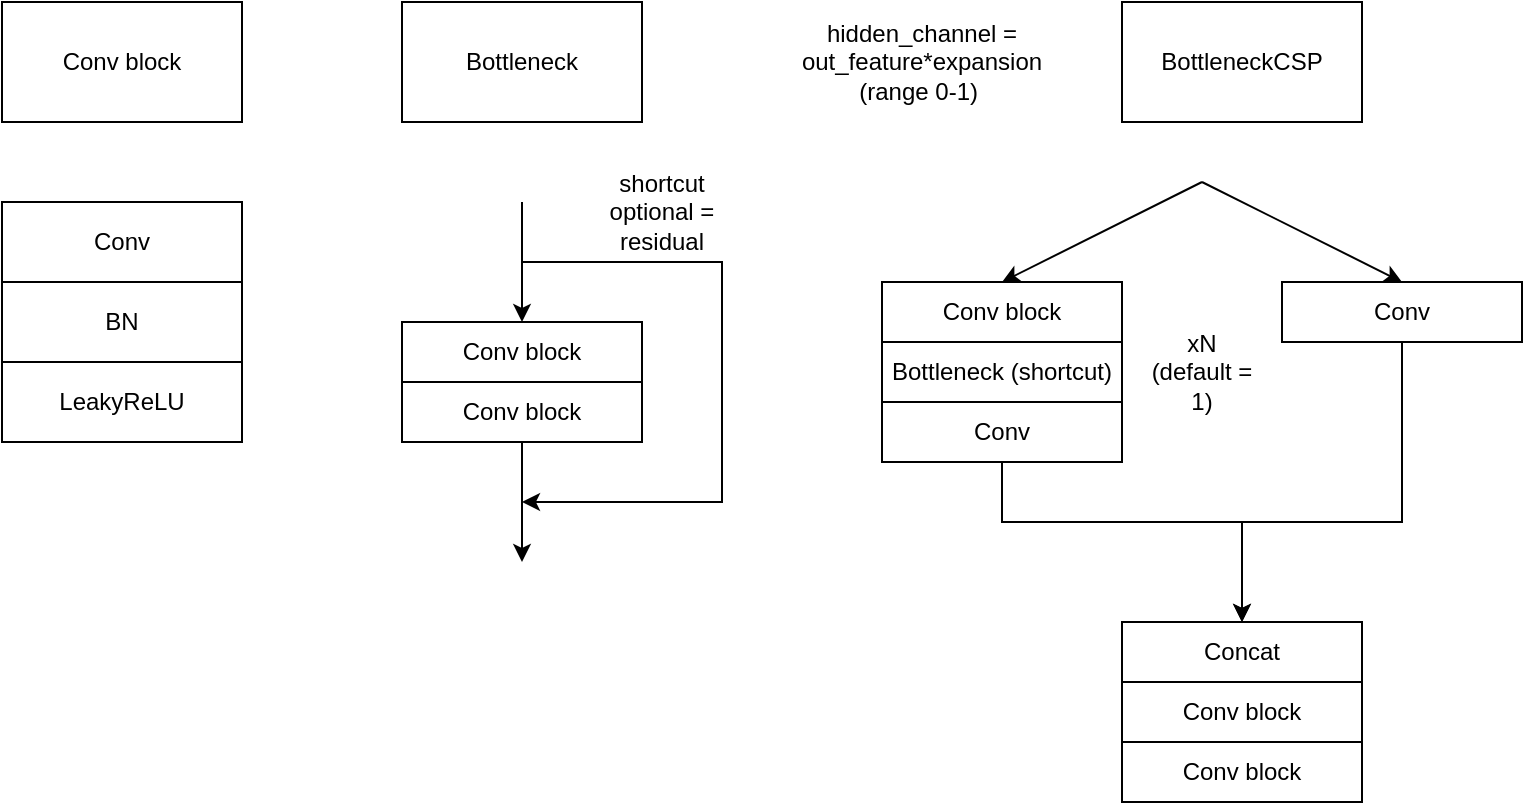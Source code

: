 <mxfile version="16.2.4" type="device"><diagram id="fh45Y9f6PfGNe5Ss9MRh" name="Page-1"><mxGraphModel dx="868" dy="492" grid="1" gridSize="10" guides="1" tooltips="1" connect="1" arrows="1" fold="1" page="1" pageScale="1" pageWidth="827" pageHeight="1169" math="0" shadow="0"><root><mxCell id="0"/><mxCell id="1" parent="0"/><mxCell id="KULn_k5A3_vAFwoX-3ht-1" value="Conv" style="rounded=0;whiteSpace=wrap;html=1;" vertex="1" parent="1"><mxGeometry x="80" y="120" width="120" height="40" as="geometry"/></mxCell><mxCell id="KULn_k5A3_vAFwoX-3ht-2" value="BN" style="rounded=0;whiteSpace=wrap;html=1;" vertex="1" parent="1"><mxGeometry x="80" y="160" width="120" height="40" as="geometry"/></mxCell><mxCell id="KULn_k5A3_vAFwoX-3ht-3" value="LeakyReLU" style="rounded=0;whiteSpace=wrap;html=1;" vertex="1" parent="1"><mxGeometry x="80" y="200" width="120" height="40" as="geometry"/></mxCell><mxCell id="KULn_k5A3_vAFwoX-3ht-4" value="Conv block" style="rounded=0;whiteSpace=wrap;html=1;" vertex="1" parent="1"><mxGeometry x="80" y="20" width="120" height="60" as="geometry"/></mxCell><mxCell id="KULn_k5A3_vAFwoX-3ht-5" value="Conv block" style="rounded=0;whiteSpace=wrap;html=1;" vertex="1" parent="1"><mxGeometry x="280" y="180" width="120" height="30" as="geometry"/></mxCell><mxCell id="KULn_k5A3_vAFwoX-3ht-9" style="edgeStyle=orthogonalEdgeStyle;rounded=0;orthogonalLoop=1;jettySize=auto;html=1;" edge="1" parent="1" source="KULn_k5A3_vAFwoX-3ht-6"><mxGeometry relative="1" as="geometry"><mxPoint x="340" y="300" as="targetPoint"/></mxGeometry></mxCell><mxCell id="KULn_k5A3_vAFwoX-3ht-6" value="Conv block" style="rounded=0;whiteSpace=wrap;html=1;" vertex="1" parent="1"><mxGeometry x="280" y="210" width="120" height="30" as="geometry"/></mxCell><mxCell id="KULn_k5A3_vAFwoX-3ht-7" value="Bottleneck" style="rounded=0;whiteSpace=wrap;html=1;" vertex="1" parent="1"><mxGeometry x="280" y="20" width="120" height="60" as="geometry"/></mxCell><mxCell id="KULn_k5A3_vAFwoX-3ht-8" value="" style="endArrow=classic;html=1;rounded=0;entryX=0.5;entryY=0;entryDx=0;entryDy=0;" edge="1" parent="1" target="KULn_k5A3_vAFwoX-3ht-5"><mxGeometry width="50" height="50" relative="1" as="geometry"><mxPoint x="340" y="120" as="sourcePoint"/><mxPoint x="440" y="230" as="targetPoint"/></mxGeometry></mxCell><mxCell id="KULn_k5A3_vAFwoX-3ht-10" value="" style="endArrow=classic;html=1;rounded=0;" edge="1" parent="1"><mxGeometry width="50" height="50" relative="1" as="geometry"><mxPoint x="340" y="150" as="sourcePoint"/><mxPoint x="340" y="270" as="targetPoint"/><Array as="points"><mxPoint x="440" y="150"/><mxPoint x="440" y="230"/><mxPoint x="440" y="270"/></Array></mxGeometry></mxCell><mxCell id="KULn_k5A3_vAFwoX-3ht-11" value="Conv block" style="rounded=0;whiteSpace=wrap;html=1;" vertex="1" parent="1"><mxGeometry x="520" y="160" width="120" height="30" as="geometry"/></mxCell><mxCell id="KULn_k5A3_vAFwoX-3ht-29" style="edgeStyle=orthogonalEdgeStyle;rounded=0;orthogonalLoop=1;jettySize=auto;html=1;entryX=0.5;entryY=0;entryDx=0;entryDy=0;" edge="1" parent="1" source="KULn_k5A3_vAFwoX-3ht-12" target="KULn_k5A3_vAFwoX-3ht-27"><mxGeometry relative="1" as="geometry"><Array as="points"><mxPoint x="780" y="280"/><mxPoint x="700" y="280"/></Array></mxGeometry></mxCell><mxCell id="KULn_k5A3_vAFwoX-3ht-12" value="Conv" style="rounded=0;whiteSpace=wrap;html=1;" vertex="1" parent="1"><mxGeometry x="720" y="160" width="120" height="30" as="geometry"/></mxCell><mxCell id="KULn_k5A3_vAFwoX-3ht-28" style="edgeStyle=orthogonalEdgeStyle;rounded=0;orthogonalLoop=1;jettySize=auto;html=1;entryX=0.5;entryY=0;entryDx=0;entryDy=0;" edge="1" parent="1" source="KULn_k5A3_vAFwoX-3ht-13" target="KULn_k5A3_vAFwoX-3ht-27"><mxGeometry relative="1" as="geometry"><Array as="points"><mxPoint x="580" y="280"/><mxPoint x="700" y="280"/></Array></mxGeometry></mxCell><mxCell id="KULn_k5A3_vAFwoX-3ht-13" value="Conv" style="rounded=0;whiteSpace=wrap;html=1;" vertex="1" parent="1"><mxGeometry x="520" y="220" width="120" height="30" as="geometry"/></mxCell><mxCell id="KULn_k5A3_vAFwoX-3ht-14" value="Bottleneck (shortcut)" style="rounded=0;whiteSpace=wrap;html=1;" vertex="1" parent="1"><mxGeometry x="520" y="190" width="120" height="30" as="geometry"/></mxCell><mxCell id="KULn_k5A3_vAFwoX-3ht-17" value="hidden_channel = out_feature*expansion (range 0-1)&amp;nbsp;" style="text;html=1;strokeColor=none;fillColor=none;align=center;verticalAlign=middle;whiteSpace=wrap;rounded=0;" vertex="1" parent="1"><mxGeometry x="470" y="30" width="140" height="40" as="geometry"/></mxCell><mxCell id="KULn_k5A3_vAFwoX-3ht-18" value="BottleneckCSP" style="rounded=0;whiteSpace=wrap;html=1;" vertex="1" parent="1"><mxGeometry x="640" y="20" width="120" height="60" as="geometry"/></mxCell><mxCell id="KULn_k5A3_vAFwoX-3ht-21" value="shortcut optional = residual" style="text;html=1;strokeColor=none;fillColor=none;align=center;verticalAlign=middle;whiteSpace=wrap;rounded=0;" vertex="1" parent="1"><mxGeometry x="380" y="110" width="60" height="30" as="geometry"/></mxCell><mxCell id="KULn_k5A3_vAFwoX-3ht-24" value="Conv block" style="rounded=0;whiteSpace=wrap;html=1;" vertex="1" parent="1"><mxGeometry x="640" y="360" width="120" height="30" as="geometry"/></mxCell><mxCell id="KULn_k5A3_vAFwoX-3ht-27" value="Concat" style="rounded=0;whiteSpace=wrap;html=1;" vertex="1" parent="1"><mxGeometry x="640" y="330" width="120" height="30" as="geometry"/></mxCell><mxCell id="KULn_k5A3_vAFwoX-3ht-30" value="xN (default = 1)" style="text;html=1;strokeColor=none;fillColor=none;align=center;verticalAlign=middle;whiteSpace=wrap;rounded=0;" vertex="1" parent="1"><mxGeometry x="650" y="190" width="60" height="30" as="geometry"/></mxCell><mxCell id="KULn_k5A3_vAFwoX-3ht-31" value="" style="endArrow=classic;html=1;rounded=0;entryX=0.5;entryY=0;entryDx=0;entryDy=0;" edge="1" parent="1" target="KULn_k5A3_vAFwoX-3ht-12"><mxGeometry width="50" height="50" relative="1" as="geometry"><mxPoint x="680" y="110" as="sourcePoint"/><mxPoint x="780" y="160" as="targetPoint"/><Array as="points"/></mxGeometry></mxCell><mxCell id="KULn_k5A3_vAFwoX-3ht-32" value="" style="endArrow=classic;html=1;rounded=0;entryX=0.5;entryY=0;entryDx=0;entryDy=0;" edge="1" parent="1" target="KULn_k5A3_vAFwoX-3ht-11"><mxGeometry width="50" height="50" relative="1" as="geometry"><mxPoint x="680" y="110" as="sourcePoint"/><mxPoint x="790" y="220" as="targetPoint"/><Array as="points"/></mxGeometry></mxCell><mxCell id="KULn_k5A3_vAFwoX-3ht-34" value="Conv block" style="rounded=0;whiteSpace=wrap;html=1;" vertex="1" parent="1"><mxGeometry x="640" y="390" width="120" height="30" as="geometry"/></mxCell></root></mxGraphModel></diagram></mxfile>